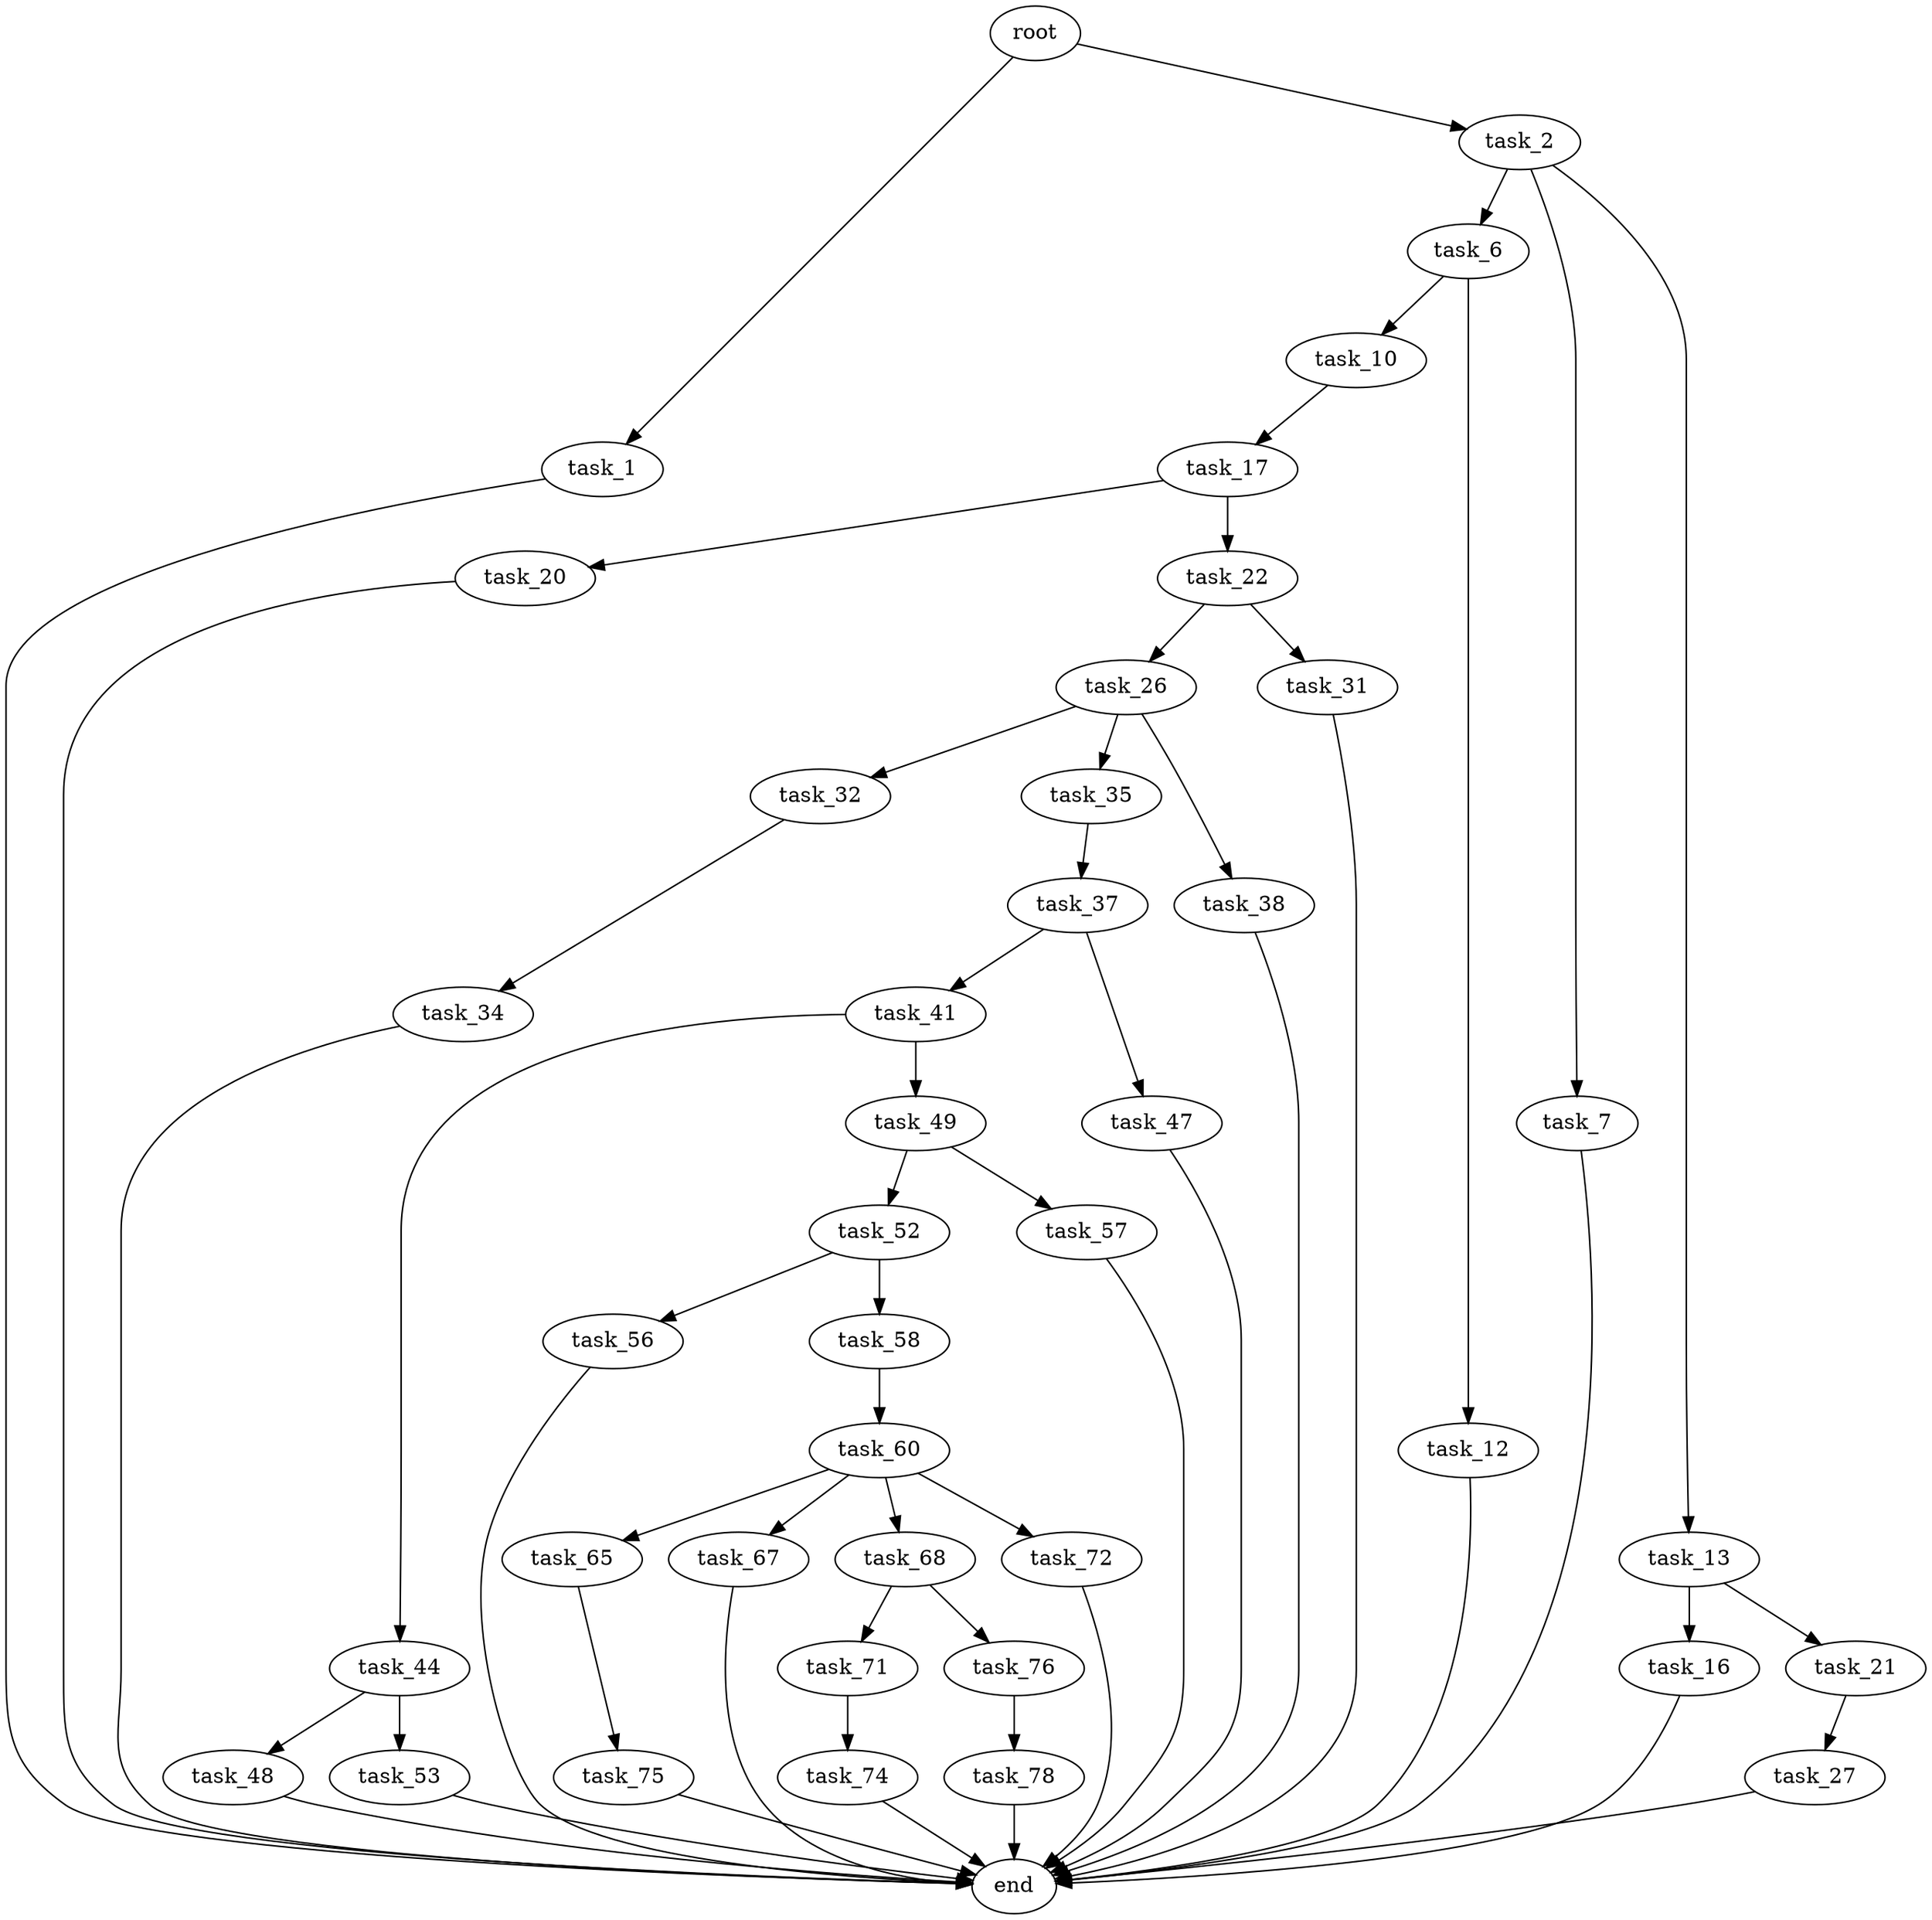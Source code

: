 digraph G {
  root [size="0.000000"];
  task_1 [size="1076184088907.000000"];
  task_2 [size="320047278639.000000"];
  task_6 [size="6548855279.000000"];
  task_7 [size="549755813888.000000"];
  task_10 [size="8375044223.000000"];
  task_12 [size="2687668564.000000"];
  task_13 [size="782757789696.000000"];
  task_16 [size="19083019418.000000"];
  task_17 [size="300142711704.000000"];
  task_20 [size="45074266045.000000"];
  task_21 [size="782757789696.000000"];
  task_22 [size="3169106810.000000"];
  task_26 [size="46116412422.000000"];
  task_27 [size="26227707233.000000"];
  task_31 [size="876645850.000000"];
  task_32 [size="782757789696.000000"];
  task_34 [size="3966841462.000000"];
  task_35 [size="13831141562.000000"];
  task_37 [size="368293445632.000000"];
  task_38 [size="395268460289.000000"];
  task_41 [size="21023754448.000000"];
  task_44 [size="71246516593.000000"];
  task_47 [size="1073741824000.000000"];
  task_48 [size="850171786067.000000"];
  task_49 [size="4851685970.000000"];
  task_52 [size="4401584568.000000"];
  task_53 [size="621073525925.000000"];
  task_56 [size="68719476736.000000"];
  task_57 [size="1340625598125.000000"];
  task_58 [size="549755813888.000000"];
  task_60 [size="77376889620.000000"];
  task_65 [size="68719476736.000000"];
  task_67 [size="177071428999.000000"];
  task_68 [size="118151397886.000000"];
  task_71 [size="13000244054.000000"];
  task_72 [size="61006802003.000000"];
  task_74 [size="990357752629.000000"];
  task_75 [size="231928233984.000000"];
  task_76 [size="368293445632.000000"];
  task_78 [size="761969410951.000000"];
  end [size="0.000000"];

  root -> task_1 [size="1.000000"];
  root -> task_2 [size="1.000000"];
  task_1 -> end [size="1.000000"];
  task_2 -> task_6 [size="209715200.000000"];
  task_2 -> task_7 [size="209715200.000000"];
  task_2 -> task_13 [size="209715200.000000"];
  task_6 -> task_10 [size="209715200.000000"];
  task_6 -> task_12 [size="209715200.000000"];
  task_7 -> end [size="1.000000"];
  task_10 -> task_17 [size="209715200.000000"];
  task_12 -> end [size="1.000000"];
  task_13 -> task_16 [size="679477248.000000"];
  task_13 -> task_21 [size="679477248.000000"];
  task_16 -> end [size="1.000000"];
  task_17 -> task_20 [size="536870912.000000"];
  task_17 -> task_22 [size="536870912.000000"];
  task_20 -> end [size="1.000000"];
  task_21 -> task_27 [size="679477248.000000"];
  task_22 -> task_26 [size="75497472.000000"];
  task_22 -> task_31 [size="75497472.000000"];
  task_26 -> task_32 [size="134217728.000000"];
  task_26 -> task_35 [size="134217728.000000"];
  task_26 -> task_38 [size="134217728.000000"];
  task_27 -> end [size="1.000000"];
  task_31 -> end [size="1.000000"];
  task_32 -> task_34 [size="679477248.000000"];
  task_34 -> end [size="1.000000"];
  task_35 -> task_37 [size="536870912.000000"];
  task_37 -> task_41 [size="411041792.000000"];
  task_37 -> task_47 [size="411041792.000000"];
  task_38 -> end [size="1.000000"];
  task_41 -> task_44 [size="33554432.000000"];
  task_41 -> task_49 [size="33554432.000000"];
  task_44 -> task_48 [size="75497472.000000"];
  task_44 -> task_53 [size="75497472.000000"];
  task_47 -> end [size="1.000000"];
  task_48 -> end [size="1.000000"];
  task_49 -> task_52 [size="301989888.000000"];
  task_49 -> task_57 [size="301989888.000000"];
  task_52 -> task_56 [size="75497472.000000"];
  task_52 -> task_58 [size="75497472.000000"];
  task_53 -> end [size="1.000000"];
  task_56 -> end [size="1.000000"];
  task_57 -> end [size="1.000000"];
  task_58 -> task_60 [size="536870912.000000"];
  task_60 -> task_65 [size="209715200.000000"];
  task_60 -> task_67 [size="209715200.000000"];
  task_60 -> task_68 [size="209715200.000000"];
  task_60 -> task_72 [size="209715200.000000"];
  task_65 -> task_75 [size="134217728.000000"];
  task_67 -> end [size="1.000000"];
  task_68 -> task_71 [size="411041792.000000"];
  task_68 -> task_76 [size="411041792.000000"];
  task_71 -> task_74 [size="536870912.000000"];
  task_72 -> end [size="1.000000"];
  task_74 -> end [size="1.000000"];
  task_75 -> end [size="1.000000"];
  task_76 -> task_78 [size="411041792.000000"];
  task_78 -> end [size="1.000000"];
}
